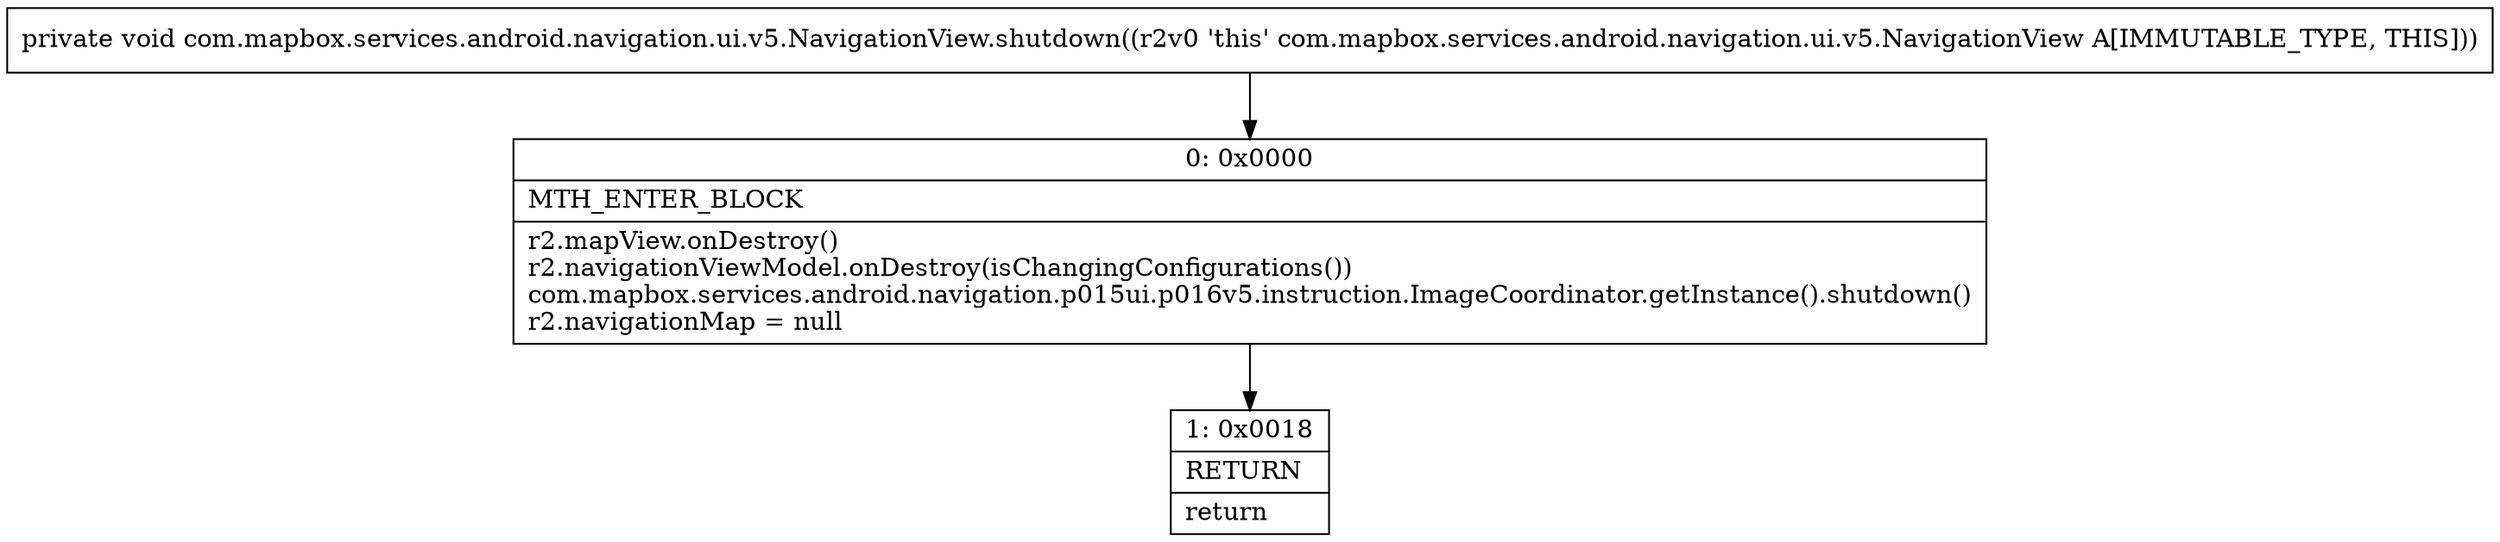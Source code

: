 digraph "CFG forcom.mapbox.services.android.navigation.ui.v5.NavigationView.shutdown()V" {
Node_0 [shape=record,label="{0\:\ 0x0000|MTH_ENTER_BLOCK\l|r2.mapView.onDestroy()\lr2.navigationViewModel.onDestroy(isChangingConfigurations())\lcom.mapbox.services.android.navigation.p015ui.p016v5.instruction.ImageCoordinator.getInstance().shutdown()\lr2.navigationMap = null\l}"];
Node_1 [shape=record,label="{1\:\ 0x0018|RETURN\l|return\l}"];
MethodNode[shape=record,label="{private void com.mapbox.services.android.navigation.ui.v5.NavigationView.shutdown((r2v0 'this' com.mapbox.services.android.navigation.ui.v5.NavigationView A[IMMUTABLE_TYPE, THIS])) }"];
MethodNode -> Node_0;
Node_0 -> Node_1;
}

